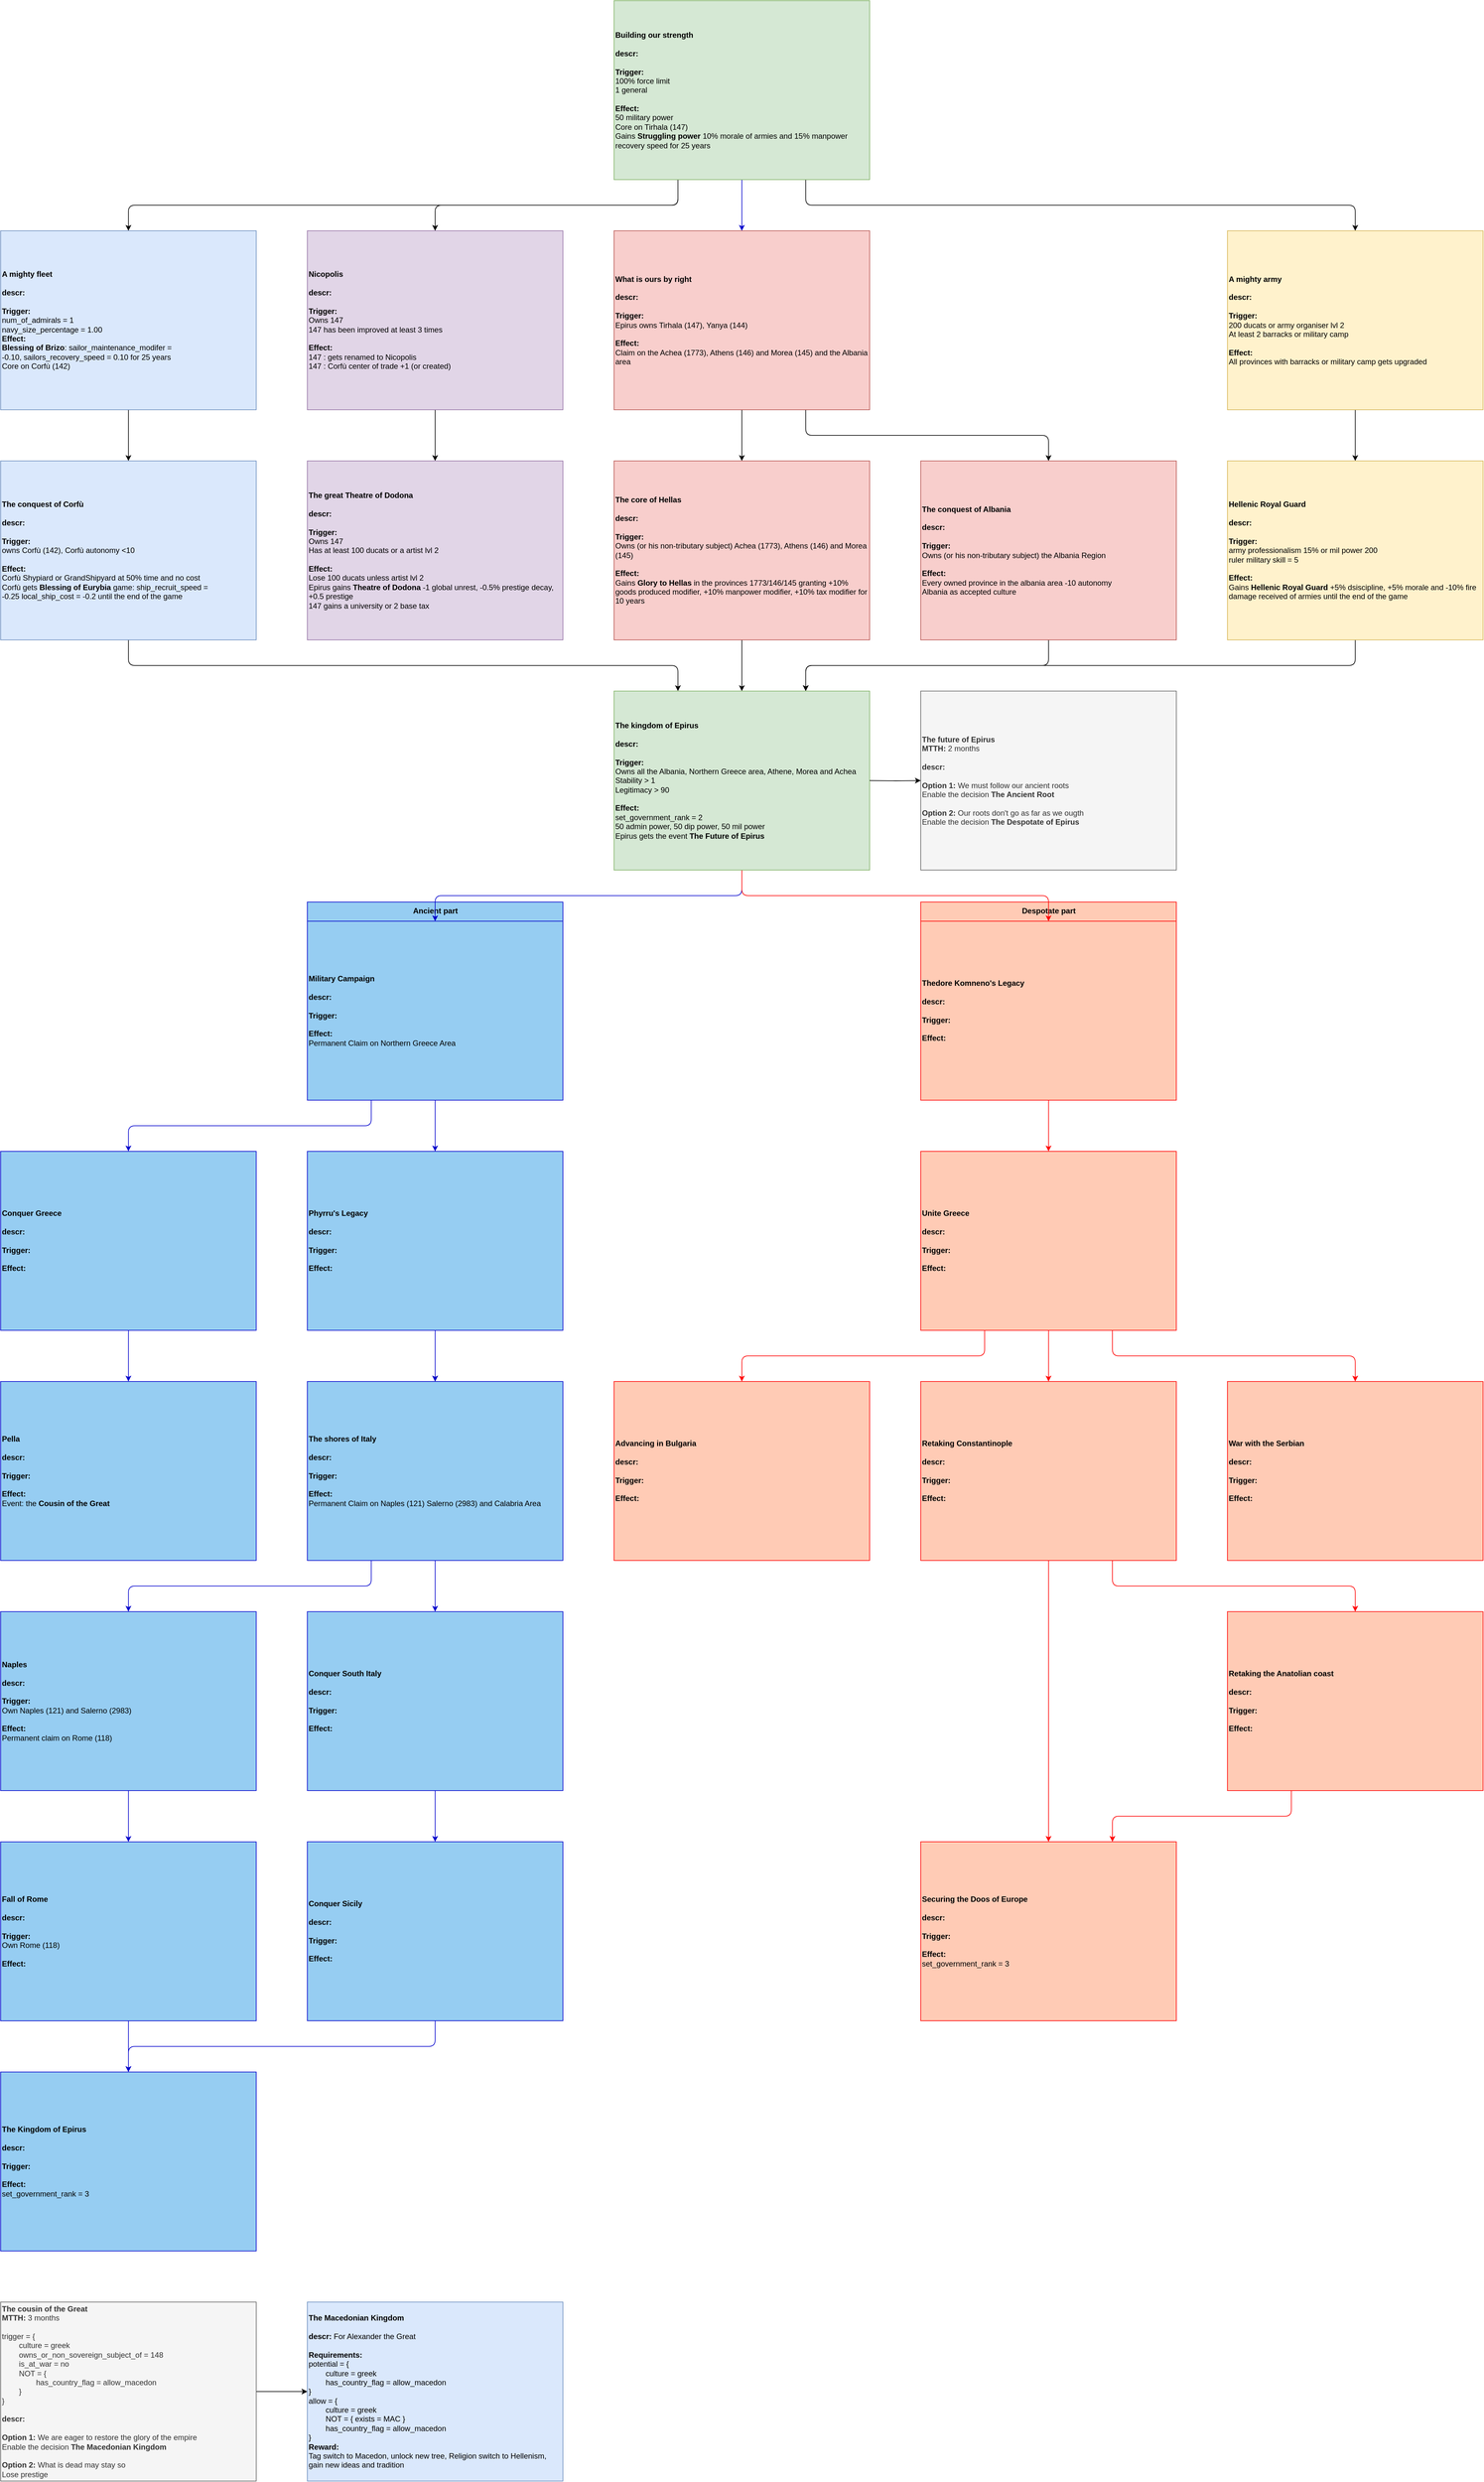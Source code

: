 <mxfile version="12.4.2" type="device" pages="1"><diagram id="JSD4XVhqdjZ0qdAwJBC-" name="Missions"><mxGraphModel dx="1422" dy="832" grid="1" gridSize="10" guides="1" tooltips="1" connect="1" arrows="1" fold="1" page="1" pageScale="1" pageWidth="850" pageHeight="1100" math="0" shadow="0"><root><mxCell id="0"/><mxCell id="doVmv96XuNLW7yNiqBIi-142" value="Despotate" style="" parent="0"/><mxCell id="XpWIWKuxL6OS8saGfY0u-14" style="edgeStyle=orthogonalEdgeStyle;rounded=0;orthogonalLoop=1;jettySize=auto;html=1;exitX=0.5;exitY=1;exitDx=0;exitDy=0;" parent="doVmv96XuNLW7yNiqBIi-142" edge="1"><mxGeometry relative="1" as="geometry"><mxPoint x="2119.667" y="1730" as="sourcePoint"/></mxGeometry></mxCell><mxCell id="XpWIWKuxL6OS8saGfY0u-13" style="edgeStyle=orthogonalEdgeStyle;rounded=0;orthogonalLoop=1;jettySize=auto;html=1;exitX=0.5;exitY=1;exitDx=0;exitDy=0;" parent="doVmv96XuNLW7yNiqBIi-142" edge="1"><mxGeometry relative="1" as="geometry"><mxPoint x="1639.667" y="1730" as="sourcePoint"/></mxGeometry></mxCell><mxCell id="XpWIWKuxL6OS8saGfY0u-12" style="edgeStyle=orthogonalEdgeStyle;rounded=0;orthogonalLoop=1;jettySize=auto;html=1;exitX=0.5;exitY=1;exitDx=0;exitDy=0;" parent="doVmv96XuNLW7yNiqBIi-142" edge="1"><mxGeometry relative="1" as="geometry"><mxPoint x="1518" y="2097" as="targetPoint"/></mxGeometry></mxCell><mxCell id="k0WbKt2_abI3EW-nsHpf-10" value="" style="edgeStyle=orthogonalEdgeStyle;orthogonalLoop=1;jettySize=auto;html=1;fillColor=#f8cecc;strokeColor=#FF0000;rounded=1;" parent="doVmv96XuNLW7yNiqBIi-142" source="doVmv96XuNLW7yNiqBIi-148" target="k0WbKt2_abI3EW-nsHpf-9" edge="1"><mxGeometry relative="1" as="geometry"/></mxCell><mxCell id="doVmv96XuNLW7yNiqBIi-148" value="&lt;b&gt;Thedore Komneno's Legacy&lt;/b&gt;&lt;br&gt;&lt;br&gt;&lt;b&gt;descr:&lt;/b&gt;&amp;nbsp;&lt;div align=&quot;left&quot;&gt;&lt;br&gt;&lt;/div&gt;&lt;div align=&quot;left&quot;&gt;&lt;b&gt;Trigger:&lt;/b&gt;&lt;/div&gt;&lt;div align=&quot;left&quot;&gt;&lt;br&gt;&lt;/div&gt;&lt;div align=&quot;left&quot;&gt;&lt;b&gt;Effect:&lt;/b&gt;&lt;/div&gt;" style="rounded=0;whiteSpace=wrap;align=left;html=1;fillColor=#FFCBB5;strokeColor=#FF0000;" parent="doVmv96XuNLW7yNiqBIi-142" vertex="1"><mxGeometry x="1440" y="1440" width="400" height="280" as="geometry"/></mxCell><mxCell id="k0WbKt2_abI3EW-nsHpf-12" value="" style="edgeStyle=orthogonalEdgeStyle;orthogonalLoop=1;jettySize=auto;html=1;fillColor=#f8cecc;strokeColor=#FF0000;exitX=0.25;exitY=1;exitDx=0;exitDy=0;rounded=1;" parent="doVmv96XuNLW7yNiqBIi-142" source="k0WbKt2_abI3EW-nsHpf-9" target="k0WbKt2_abI3EW-nsHpf-11" edge="1"><mxGeometry relative="1" as="geometry"><Array as="points"><mxPoint x="1540" y="2120"/><mxPoint x="1160" y="2120"/></Array><mxPoint x="1540" y="2100" as="sourcePoint"/></mxGeometry></mxCell><mxCell id="_F-QuhPBdY_H0ZQ0A55n-8" value="" style="edgeStyle=orthogonalEdgeStyle;orthogonalLoop=1;jettySize=auto;html=1;strokeColor=#FF0000;rounded=1;" parent="doVmv96XuNLW7yNiqBIi-142" source="k0WbKt2_abI3EW-nsHpf-9" target="k0WbKt2_abI3EW-nsHpf-13" edge="1"><mxGeometry relative="1" as="geometry"/></mxCell><mxCell id="_F-QuhPBdY_H0ZQ0A55n-9" style="edgeStyle=orthogonalEdgeStyle;orthogonalLoop=1;jettySize=auto;html=1;exitX=0.75;exitY=1;exitDx=0;exitDy=0;strokeColor=#FF0000;rounded=1;" parent="doVmv96XuNLW7yNiqBIi-142" source="k0WbKt2_abI3EW-nsHpf-9" target="k0WbKt2_abI3EW-nsHpf-15" edge="1"><mxGeometry relative="1" as="geometry"/></mxCell><mxCell id="k0WbKt2_abI3EW-nsHpf-9" value="&lt;b&gt;Unite Greece&lt;/b&gt;&lt;br&gt;&lt;br&gt;&lt;b&gt;descr:&lt;/b&gt;&amp;nbsp;&lt;div align=&quot;left&quot;&gt;&lt;br&gt;&lt;/div&gt;&lt;div align=&quot;left&quot;&gt;&lt;b&gt;Trigger:&lt;/b&gt;&lt;/div&gt;&lt;div align=&quot;left&quot;&gt;&lt;br&gt;&lt;/div&gt;&lt;div align=&quot;left&quot;&gt;&lt;b&gt;Effect:&lt;/b&gt;&lt;/div&gt;" style="rounded=0;whiteSpace=wrap;align=left;html=1;fillColor=#FFCBB5;strokeColor=#FF0000;" parent="doVmv96XuNLW7yNiqBIi-142" vertex="1"><mxGeometry x="1440" y="1800" width="400" height="280" as="geometry"/></mxCell><mxCell id="k0WbKt2_abI3EW-nsHpf-15" value="&lt;b&gt;War with the Serbian&lt;/b&gt;&lt;br&gt;&lt;br&gt;&lt;b&gt;descr:&lt;/b&gt;&amp;nbsp;&lt;div align=&quot;left&quot;&gt;&lt;br&gt;&lt;/div&gt;&lt;div align=&quot;left&quot;&gt;&lt;b&gt;Trigger:&lt;/b&gt;&lt;/div&gt;&lt;div align=&quot;left&quot;&gt;&lt;br&gt;&lt;/div&gt;&lt;div align=&quot;left&quot;&gt;&lt;b&gt;Effect:&lt;/b&gt;&lt;/div&gt;" style="rounded=0;whiteSpace=wrap;align=left;html=1;fillColor=#FFCBB5;strokeColor=#FF0000;" parent="doVmv96XuNLW7yNiqBIi-142" vertex="1"><mxGeometry x="1920" y="2160" width="400" height="280" as="geometry"/></mxCell><mxCell id="_F-QuhPBdY_H0ZQ0A55n-10" value="" style="edgeStyle=orthogonalEdgeStyle;orthogonalLoop=1;jettySize=auto;html=1;strokeColor=#FF0000;rounded=1;" parent="doVmv96XuNLW7yNiqBIi-142" source="k0WbKt2_abI3EW-nsHpf-13" target="k0WbKt2_abI3EW-nsHpf-19" edge="1"><mxGeometry relative="1" as="geometry"/></mxCell><mxCell id="_F-QuhPBdY_H0ZQ0A55n-11" style="edgeStyle=orthogonalEdgeStyle;orthogonalLoop=1;jettySize=auto;html=1;exitX=0.75;exitY=1;exitDx=0;exitDy=0;strokeColor=#FF0000;rounded=1;" parent="doVmv96XuNLW7yNiqBIi-142" source="k0WbKt2_abI3EW-nsHpf-13" target="k0WbKt2_abI3EW-nsHpf-17" edge="1"><mxGeometry relative="1" as="geometry"/></mxCell><mxCell id="k0WbKt2_abI3EW-nsHpf-13" value="&lt;b&gt;Retaking Constantinople&lt;/b&gt;&lt;br&gt;&lt;br&gt;&lt;b&gt;descr:&lt;/b&gt;&amp;nbsp;&lt;div align=&quot;left&quot;&gt;&lt;br&gt;&lt;/div&gt;&lt;div align=&quot;left&quot;&gt;&lt;b&gt;Trigger:&lt;/b&gt;&lt;/div&gt;&lt;div align=&quot;left&quot;&gt;&lt;br&gt;&lt;/div&gt;&lt;div align=&quot;left&quot;&gt;&lt;b&gt;Effect:&lt;/b&gt;&lt;/div&gt;" style="rounded=0;whiteSpace=wrap;align=left;html=1;fillColor=#FFCBB5;strokeColor=#FF0000;" parent="doVmv96XuNLW7yNiqBIi-142" vertex="1"><mxGeometry x="1440" y="2160" width="400" height="280" as="geometry"/></mxCell><mxCell id="k0WbKt2_abI3EW-nsHpf-19" value="&lt;b&gt;Securing the Doos of Europe&lt;/b&gt;&lt;br&gt;&lt;br&gt;&lt;b&gt;descr:&lt;/b&gt;&amp;nbsp;&lt;div align=&quot;left&quot;&gt;&lt;br&gt;&lt;/div&gt;&lt;div align=&quot;left&quot;&gt;&lt;b&gt;Trigger:&lt;/b&gt;&lt;/div&gt;&lt;div align=&quot;left&quot;&gt;&lt;br&gt;&lt;/div&gt;&lt;div align=&quot;left&quot;&gt;&lt;b&gt;Effect:&lt;/b&gt;&lt;/div&gt;&lt;div align=&quot;left&quot;&gt;set_government_rank = 3&lt;br&gt;&lt;/div&gt;" style="rounded=0;whiteSpace=wrap;align=left;html=1;fillColor=#FFCBB5;strokeColor=#FF0000;" parent="doVmv96XuNLW7yNiqBIi-142" vertex="1"><mxGeometry x="1440" y="2880" width="400" height="280" as="geometry"/></mxCell><mxCell id="NS1wi6EwU3-D58TCMAA_-5" style="edgeStyle=orthogonalEdgeStyle;orthogonalLoop=1;jettySize=auto;html=1;exitX=0.25;exitY=1;exitDx=0;exitDy=0;entryX=0.75;entryY=0;entryDx=0;entryDy=0;strokeColor=#FF0000;rounded=1;" parent="doVmv96XuNLW7yNiqBIi-142" source="k0WbKt2_abI3EW-nsHpf-17" target="k0WbKt2_abI3EW-nsHpf-19" edge="1"><mxGeometry relative="1" as="geometry"/></mxCell><mxCell id="k0WbKt2_abI3EW-nsHpf-17" value="&lt;b&gt;Retaking the Anatolian coast&lt;/b&gt;&lt;br&gt;&lt;br&gt;&lt;b&gt;descr:&lt;/b&gt;&amp;nbsp;&lt;div align=&quot;left&quot;&gt;&lt;br&gt;&lt;/div&gt;&lt;div align=&quot;left&quot;&gt;&lt;b&gt;Trigger:&lt;/b&gt;&lt;/div&gt;&lt;div align=&quot;left&quot;&gt;&lt;br&gt;&lt;/div&gt;&lt;div align=&quot;left&quot;&gt;&lt;b&gt;Effect:&lt;/b&gt;&lt;/div&gt;" style="rounded=0;whiteSpace=wrap;align=left;html=1;fillColor=#FFCBB5;strokeColor=#FF0000;" parent="doVmv96XuNLW7yNiqBIi-142" vertex="1"><mxGeometry x="1920" y="2520" width="400" height="280" as="geometry"/></mxCell><mxCell id="k0WbKt2_abI3EW-nsHpf-11" value="&lt;b&gt;Advancing in Bulgaria&lt;/b&gt;&lt;br&gt;&lt;br&gt;&lt;b&gt;descr:&lt;/b&gt;&amp;nbsp;&lt;div align=&quot;left&quot;&gt;&lt;br&gt;&lt;/div&gt;&lt;div align=&quot;left&quot;&gt;&lt;b&gt;Trigger:&lt;/b&gt;&lt;/div&gt;&lt;div align=&quot;left&quot;&gt;&lt;br&gt;&lt;/div&gt;&lt;div align=&quot;left&quot;&gt;&lt;b&gt;Effect:&lt;/b&gt;&lt;/div&gt;" style="rounded=0;whiteSpace=wrap;align=left;html=1;fillColor=#FFCBB5;strokeColor=#FF0000;" parent="doVmv96XuNLW7yNiqBIi-142" vertex="1"><mxGeometry x="960" y="2160" width="400" height="280" as="geometry"/></mxCell><mxCell id="XpWIWKuxL6OS8saGfY0u-16" style="edgeStyle=orthogonalEdgeStyle;orthogonalLoop=1;jettySize=auto;html=1;exitX=0.5;exitY=1;exitDx=0;exitDy=0;rounded=1;" parent="doVmv96XuNLW7yNiqBIi-142" source="doVmv96XuNLW7yNiqBIi-207" target="doVmv96XuNLW7yNiqBIi-200" edge="1"><mxGeometry relative="1" as="geometry"/></mxCell><mxCell id="XVp1xsooK0-aIgSXSD1Y-7" value="Despotate part" style="text;html=1;fontSize=12;align=center;fontStyle=1;fillColor=#FFCBB5;strokeColor=#FF0000;" parent="doVmv96XuNLW7yNiqBIi-142" vertex="1"><mxGeometry x="1440" y="1410" width="400" height="30" as="geometry"/></mxCell><mxCell id="doVmv96XuNLW7yNiqBIi-133" value="Ancient" style="" parent="0"/><mxCell id="XpWIWKuxL6OS8saGfY0u-19" style="edgeStyle=orthogonalEdgeStyle;rounded=1;orthogonalLoop=1;jettySize=auto;html=1;exitX=0.5;exitY=1;exitDx=0;exitDy=0;fillColor=#f8cecc;strokeColor=#0000CC;" parent="doVmv96XuNLW7yNiqBIi-133" source="doVmv96XuNLW7yNiqBIi-157" target="doVmv96XuNLW7yNiqBIi-135" edge="1"><mxGeometry relative="1" as="geometry"/></mxCell><mxCell id="doVmv96XuNLW7yNiqBIi-157" value="&lt;b&gt;Naples&lt;/b&gt;&lt;br&gt;&lt;br&gt;&lt;b&gt;descr:&lt;/b&gt;&amp;nbsp;&lt;div align=&quot;left&quot;&gt;&lt;br&gt;&lt;/div&gt;&lt;div align=&quot;left&quot;&gt;&lt;b&gt;Trigger:&lt;/b&gt;&lt;/div&gt;&lt;div align=&quot;left&quot;&gt;Own Naples (121) and Salerno (2983)&lt;/div&gt;&lt;div align=&quot;left&quot;&gt;&lt;br&gt;&lt;/div&gt;&lt;div align=&quot;left&quot;&gt;&lt;b&gt;Effect:&lt;/b&gt;&lt;/div&gt;&lt;div align=&quot;left&quot;&gt;Permanent claim on Rome (118)&lt;/div&gt;" style="rounded=0;whiteSpace=wrap;html=1;fillColor=#96CDF2;strokeColor=#0000CC;align=left;" parent="doVmv96XuNLW7yNiqBIi-133" vertex="1"><mxGeometry y="2520" width="400" height="280" as="geometry"/></mxCell><mxCell id="XpWIWKuxL6OS8saGfY0u-20" style="edgeStyle=orthogonalEdgeStyle;rounded=1;orthogonalLoop=1;jettySize=auto;html=1;exitX=0.5;exitY=1;exitDx=0;exitDy=0;fillColor=#f8cecc;strokeColor=#0000CC;" parent="doVmv96XuNLW7yNiqBIi-133" source="doVmv96XuNLW7yNiqBIi-135" target="doVmv96XuNLW7yNiqBIi-136" edge="1"><mxGeometry relative="1" as="geometry"/></mxCell><mxCell id="doVmv96XuNLW7yNiqBIi-135" value="&lt;b&gt;Fall of Rome&lt;/b&gt;&lt;br&gt;&lt;br&gt;&lt;b&gt;descr:&lt;/b&gt;&amp;nbsp;&lt;div align=&quot;left&quot;&gt;&lt;br&gt;&lt;/div&gt;&lt;div align=&quot;left&quot;&gt;&lt;b&gt;Trigger:&lt;/b&gt;&lt;/div&gt;&lt;div align=&quot;left&quot;&gt;Own Rome (118)&lt;/div&gt;&lt;div align=&quot;left&quot;&gt;&lt;br&gt;&lt;/div&gt;&lt;div align=&quot;left&quot;&gt;&lt;b&gt;Effect:&lt;/b&gt;&lt;/div&gt;" style="rounded=0;whiteSpace=wrap;html=1;fillColor=#96CDF2;strokeColor=#0000CC;align=left;" parent="doVmv96XuNLW7yNiqBIi-133" vertex="1"><mxGeometry y="2880.159" width="400" height="280" as="geometry"/></mxCell><mxCell id="doVmv96XuNLW7yNiqBIi-136" value="&lt;b&gt;The Kingdom of Epirus&lt;/b&gt;&lt;br&gt;&lt;br&gt;&lt;b&gt;descr:&lt;/b&gt;&amp;nbsp;&lt;div align=&quot;left&quot;&gt;&lt;br&gt;&lt;/div&gt;&lt;div align=&quot;left&quot;&gt;&lt;b&gt;Trigger:&lt;/b&gt;&lt;/div&gt;&lt;div align=&quot;left&quot;&gt;&lt;br&gt;&lt;/div&gt;&lt;div align=&quot;left&quot;&gt;&lt;b&gt;Effect:&lt;/b&gt;&lt;/div&gt;&lt;div align=&quot;left&quot;&gt;set_government_rank = 3&lt;br&gt;&lt;/div&gt;" style="rounded=0;whiteSpace=wrap;html=1;fillColor=#96CDF2;strokeColor=#0000CC;align=left;" parent="doVmv96XuNLW7yNiqBIi-133" vertex="1"><mxGeometry y="3240.159" width="400" height="280" as="geometry"/></mxCell><mxCell id="k0WbKt2_abI3EW-nsHpf-43" style="edgeStyle=orthogonalEdgeStyle;rounded=1;orthogonalLoop=1;jettySize=auto;html=1;exitX=0.5;exitY=1;exitDx=0;exitDy=0;fillColor=#f8cecc;strokeColor=#0000CC;" parent="doVmv96XuNLW7yNiqBIi-133" source="doVmv96XuNLW7yNiqBIi-200" target="doVmv96XuNLW7yNiqBIi-169" edge="1"><mxGeometry relative="1" as="geometry"/></mxCell><mxCell id="k0WbKt2_abI3EW-nsHpf-44" style="edgeStyle=orthogonalEdgeStyle;rounded=1;orthogonalLoop=1;jettySize=auto;html=1;exitX=0.25;exitY=1;exitDx=0;exitDy=0;fillColor=#f8cecc;strokeColor=#0000CC;" parent="doVmv96XuNLW7yNiqBIi-133" source="doVmv96XuNLW7yNiqBIi-200" target="doVmv96XuNLW7yNiqBIi-157" edge="1"><mxGeometry relative="1" as="geometry"/></mxCell><mxCell id="doVmv96XuNLW7yNiqBIi-200" value="&lt;b&gt;The shores of Italy&lt;/b&gt;&lt;br&gt;&lt;br&gt;&lt;b&gt;descr:&lt;/b&gt;&amp;nbsp;&lt;div align=&quot;left&quot;&gt;&lt;br&gt;&lt;/div&gt;&lt;div align=&quot;left&quot;&gt;&lt;b&gt;Trigger:&lt;/b&gt;&lt;/div&gt;&lt;div align=&quot;left&quot;&gt;&lt;br&gt;&lt;/div&gt;&lt;div align=&quot;left&quot;&gt;&lt;b&gt;Effect:&lt;/b&gt;&lt;/div&gt;&lt;div align=&quot;left&quot;&gt;Permanent Claim on Naples (121) Salerno (2983) and Calabria Area&lt;/div&gt;" style="rounded=0;whiteSpace=wrap;html=1;fillColor=#96CDF2;strokeColor=#0000CC;align=left;" parent="doVmv96XuNLW7yNiqBIi-133" vertex="1"><mxGeometry x="480" y="2160" width="400" height="280" as="geometry"/></mxCell><mxCell id="k0WbKt2_abI3EW-nsHpf-49" value="" style="edgeStyle=orthogonalEdgeStyle;rounded=1;orthogonalLoop=1;jettySize=auto;html=1;fillColor=#f8cecc;strokeColor=#0000CC;" parent="doVmv96XuNLW7yNiqBIi-133" source="doVmv96XuNLW7yNiqBIi-169" target="k0WbKt2_abI3EW-nsHpf-48" edge="1"><mxGeometry relative="1" as="geometry"/></mxCell><mxCell id="doVmv96XuNLW7yNiqBIi-169" value="&lt;b&gt;Conquer South Italy&lt;/b&gt;&lt;br&gt;&lt;br&gt;&lt;b&gt;descr:&lt;/b&gt;&amp;nbsp;&lt;div align=&quot;left&quot;&gt;&lt;br&gt;&lt;/div&gt;&lt;div align=&quot;left&quot;&gt;&lt;b&gt;Trigger:&lt;/b&gt;&lt;/div&gt;&lt;div align=&quot;left&quot;&gt;&lt;br&gt;&lt;/div&gt;&lt;div align=&quot;left&quot;&gt;&lt;b&gt;Effect:&lt;/b&gt;&lt;/div&gt;" style="rounded=0;whiteSpace=wrap;html=1;fillColor=#96CDF2;strokeColor=#0000CC;align=left;" parent="doVmv96XuNLW7yNiqBIi-133" vertex="1"><mxGeometry x="480" y="2520" width="400" height="280" as="geometry"/></mxCell><mxCell id="_F-QuhPBdY_H0ZQ0A55n-2" style="edgeStyle=orthogonalEdgeStyle;rounded=1;orthogonalLoop=1;jettySize=auto;html=1;exitX=0.5;exitY=1;exitDx=0;exitDy=0;strokeColor=#0000CC;" parent="doVmv96XuNLW7yNiqBIi-133" source="k0WbKt2_abI3EW-nsHpf-48" target="doVmv96XuNLW7yNiqBIi-136" edge="1"><mxGeometry relative="1" as="geometry"/></mxCell><mxCell id="k0WbKt2_abI3EW-nsHpf-48" value="&lt;b&gt;Conquer Sicily&lt;/b&gt;&lt;br&gt;&lt;br&gt;&lt;b&gt;descr:&lt;/b&gt;&amp;nbsp;&lt;div align=&quot;left&quot;&gt;&lt;br&gt;&lt;/div&gt;&lt;div align=&quot;left&quot;&gt;&lt;b&gt;Trigger:&lt;/b&gt;&lt;/div&gt;&lt;div align=&quot;left&quot;&gt;&lt;br&gt;&lt;/div&gt;&lt;div align=&quot;left&quot;&gt;&lt;b&gt;Effect:&lt;/b&gt;&lt;/div&gt;" style="rounded=0;whiteSpace=wrap;html=1;fillColor=#96CDF2;strokeColor=#0000CC;align=left;" parent="doVmv96XuNLW7yNiqBIi-133" vertex="1"><mxGeometry x="480" y="2880" width="400" height="280" as="geometry"/></mxCell><mxCell id="k0WbKt2_abI3EW-nsHpf-46" value="" style="edgeStyle=orthogonalEdgeStyle;rounded=1;orthogonalLoop=1;jettySize=auto;html=1;fillColor=#f8cecc;strokeColor=#0000CC;" parent="doVmv96XuNLW7yNiqBIi-133" source="doVmv96XuNLW7yNiqBIi-207" target="k0WbKt2_abI3EW-nsHpf-45" edge="1"><mxGeometry relative="1" as="geometry"/></mxCell><mxCell id="XVp1xsooK0-aIgSXSD1Y-1" style="edgeStyle=orthogonalEdgeStyle;rounded=1;orthogonalLoop=1;jettySize=auto;html=1;exitX=0.25;exitY=1;exitDx=0;exitDy=0;strokeColor=#0000CC;" parent="doVmv96XuNLW7yNiqBIi-133" source="doVmv96XuNLW7yNiqBIi-207" target="k0WbKt2_abI3EW-nsHpf-39" edge="1"><mxGeometry relative="1" as="geometry"/></mxCell><mxCell id="doVmv96XuNLW7yNiqBIi-207" value="&lt;div&gt;&lt;div&gt;&lt;b&gt;Military Campaign&lt;/b&gt;&lt;br&gt;&lt;br&gt;&lt;b&gt;descr:&lt;/b&gt;&amp;nbsp;&lt;div&gt;&lt;br&gt;&lt;/div&gt;&lt;div&gt;&lt;b&gt;Trigger:&lt;/b&gt;&lt;/div&gt;&lt;div&gt;&lt;br&gt;&lt;/div&gt;&lt;div&gt;&lt;b&gt;Effect:&lt;/b&gt;&lt;/div&gt;&lt;/div&gt;&lt;/div&gt;&lt;div&gt;Permanent Claim on Northern Greece Area&lt;/div&gt;" style="rounded=0;whiteSpace=wrap;html=1;align=left;fillColor=#96CDF2;strokeColor=#0000CC;shadow=0;glass=0;comic=0;" parent="doVmv96XuNLW7yNiqBIi-133" vertex="1"><mxGeometry x="480" y="1440" width="400" height="280" as="geometry"/></mxCell><mxCell id="k0WbKt2_abI3EW-nsHpf-47" value="" style="edgeStyle=orthogonalEdgeStyle;rounded=1;orthogonalLoop=1;jettySize=auto;html=1;fillColor=#f8cecc;strokeColor=#0000CC;" parent="doVmv96XuNLW7yNiqBIi-133" source="k0WbKt2_abI3EW-nsHpf-45" target="doVmv96XuNLW7yNiqBIi-200" edge="1"><mxGeometry relative="1" as="geometry"/></mxCell><mxCell id="k0WbKt2_abI3EW-nsHpf-45" value="&lt;div&gt;&lt;div&gt;&lt;b&gt;Phyrru's Legacy&lt;/b&gt;&lt;br&gt;&lt;br&gt;&lt;b&gt;descr:&lt;/b&gt;&amp;nbsp;&lt;div&gt;&lt;br&gt;&lt;/div&gt;&lt;div&gt;&lt;b&gt;Trigger:&lt;/b&gt;&lt;/div&gt;&lt;div&gt;&lt;br&gt;&lt;/div&gt;&lt;div&gt;&lt;b&gt;Effect:&lt;/b&gt;&lt;/div&gt;&lt;/div&gt;&lt;/div&gt;" style="rounded=0;whiteSpace=wrap;html=1;align=left;fillColor=#96CDF2;strokeColor=#0000CC;shadow=0;glass=0;comic=0;" parent="doVmv96XuNLW7yNiqBIi-133" vertex="1"><mxGeometry x="480" y="1800" width="400" height="280" as="geometry"/></mxCell><mxCell id="k0WbKt2_abI3EW-nsHpf-42" value="" style="edgeStyle=orthogonalEdgeStyle;rounded=1;orthogonalLoop=1;jettySize=auto;html=1;fillColor=#f8cecc;strokeColor=#0000CC;" parent="doVmv96XuNLW7yNiqBIi-133" source="k0WbKt2_abI3EW-nsHpf-39" target="k0WbKt2_abI3EW-nsHpf-41" edge="1"><mxGeometry relative="1" as="geometry"/></mxCell><mxCell id="k0WbKt2_abI3EW-nsHpf-39" value="&lt;div&gt;&lt;div&gt;&lt;b&gt;Conquer Greece&lt;/b&gt;&lt;br&gt;&lt;br&gt;&lt;b&gt;descr:&lt;/b&gt;&amp;nbsp;&lt;div&gt;&lt;br&gt;&lt;/div&gt;&lt;div&gt;&lt;b&gt;Trigger:&lt;/b&gt;&lt;/div&gt;&lt;div&gt;&lt;br&gt;&lt;/div&gt;&lt;div&gt;&lt;b&gt;Effect:&lt;/b&gt;&lt;/div&gt;&lt;/div&gt;&lt;/div&gt;" style="rounded=0;whiteSpace=wrap;html=1;align=left;fillColor=#96CDF2;strokeColor=#0000CC;shadow=0;glass=0;comic=0;" parent="doVmv96XuNLW7yNiqBIi-133" vertex="1"><mxGeometry y="1800" width="400" height="280" as="geometry"/></mxCell><mxCell id="k0WbKt2_abI3EW-nsHpf-41" value="&lt;div&gt;&lt;div&gt;&lt;b&gt;Pella&lt;/b&gt;&lt;br&gt;&lt;br&gt;&lt;b&gt;descr:&lt;/b&gt;&amp;nbsp;&lt;div&gt;&lt;br&gt;&lt;/div&gt;&lt;div&gt;&lt;b&gt;Trigger:&lt;/b&gt;&lt;/div&gt;&lt;div&gt;&lt;br&gt;&lt;/div&gt;&lt;div&gt;&lt;b&gt;Effect:&lt;/b&gt;&lt;/div&gt;&lt;/div&gt;&lt;/div&gt;&lt;div&gt;Event: the &lt;b&gt;Cousin of the Great&lt;/b&gt;&lt;/div&gt;" style="rounded=0;whiteSpace=wrap;html=1;align=left;fillColor=#96CDF2;strokeColor=#0000CC;shadow=0;glass=0;comic=0;" parent="doVmv96XuNLW7yNiqBIi-133" vertex="1"><mxGeometry y="2160" width="400" height="280" as="geometry"/></mxCell><mxCell id="XVp1xsooK0-aIgSXSD1Y-2" value="Ancient part" style="text;html=1;fontSize=12;align=center;fontStyle=1;fillColor=#96CDF2;strokeColor=#0000CC;" parent="doVmv96XuNLW7yNiqBIi-133" vertex="1"><mxGeometry x="480" y="1410" width="400" height="30" as="geometry"/></mxCell><mxCell id="NS1wi6EwU3-D58TCMAA_-3" style="edgeStyle=orthogonalEdgeStyle;rounded=1;orthogonalLoop=1;jettySize=auto;html=1;exitX=0.5;exitY=1;exitDx=0;exitDy=0;strokeColor=#0000CC;" parent="doVmv96XuNLW7yNiqBIi-133" source="7OjNnHxxJq4j9aL-d6-M-8" target="doVmv96XuNLW7yNiqBIi-207" edge="1"><mxGeometry relative="1" as="geometry"/></mxCell><mxCell id="1" value="Main" style="" parent="0"/><mxCell id="k0WbKt2_abI3EW-nsHpf-2" style="edgeStyle=orthogonalEdgeStyle;orthogonalLoop=1;jettySize=auto;html=1;exitX=0.5;exitY=1;exitDx=0;exitDy=0;rounded=1;" parent="1" source="wtVsXnpiRuxxbIqE9s_t-3" target="Y26h0f_wuVTDSehm1rrH-87" edge="1"><mxGeometry relative="1" as="geometry"/></mxCell><mxCell id="wtVsXnpiRuxxbIqE9s_t-3" value="&lt;b&gt;Nicopolis&lt;/b&gt;&lt;br&gt;&lt;br&gt;&lt;b&gt;descr:&lt;/b&gt;&amp;nbsp;&lt;div align=&quot;left&quot;&gt;&lt;br&gt;&lt;/div&gt;&lt;div align=&quot;left&quot;&gt;&lt;b&gt;Trigger:&lt;/b&gt;&lt;/div&gt;&lt;div align=&quot;left&quot;&gt;Owns 147&lt;/div&gt;&lt;div align=&quot;left&quot;&gt;147 has been improved at least 3 times&lt;/div&gt;&lt;div align=&quot;left&quot;&gt;&lt;b&gt;&lt;br&gt;&lt;/b&gt;&lt;/div&gt;&lt;div align=&quot;left&quot;&gt;&lt;b&gt;Effect:&lt;/b&gt;&lt;/div&gt;&lt;div align=&quot;left&quot;&gt;147 : gets renamed to Nicopolis&lt;/div&gt;&lt;div align=&quot;left&quot;&gt;147 : Corfù center of trade +1 (or created)&lt;br&gt;&lt;/div&gt;" style="rounded=0;whiteSpace=wrap;html=1;align=left;fillColor=#e1d5e7;strokeColor=#9673a6;" parent="1" vertex="1"><mxGeometry x="480" y="360" width="400" height="280" as="geometry"/></mxCell><mxCell id="_eqPtIQg1wHC0xkHdSVS-1" style="edgeStyle=orthogonalEdgeStyle;orthogonalLoop=1;jettySize=auto;html=1;exitX=0.25;exitY=1;exitDx=0;exitDy=0;rounded=1;" parent="1" source="Y26h0f_wuVTDSehm1rrH-1" target="Y26h0f_wuVTDSehm1rrH-27" edge="1"><mxGeometry relative="1" as="geometry"/></mxCell><mxCell id="_eqPtIQg1wHC0xkHdSVS-2" style="edgeStyle=orthogonalEdgeStyle;orthogonalLoop=1;jettySize=auto;html=1;exitX=0.75;exitY=1;exitDx=0;exitDy=0;rounded=1;" parent="1" source="Y26h0f_wuVTDSehm1rrH-1" target="Y26h0f_wuVTDSehm1rrH-6" edge="1"><mxGeometry relative="1" as="geometry"/></mxCell><mxCell id="k0WbKt2_abI3EW-nsHpf-1" style="edgeStyle=orthogonalEdgeStyle;orthogonalLoop=1;jettySize=auto;html=1;exitX=0.25;exitY=1;exitDx=0;exitDy=0;rounded=1;" parent="1" source="Y26h0f_wuVTDSehm1rrH-1" target="wtVsXnpiRuxxbIqE9s_t-3" edge="1"><mxGeometry relative="1" as="geometry"/></mxCell><mxCell id="K26pPz2fv6Pc3ZspI2oW-5" value="" style="edgeStyle=orthogonalEdgeStyle;orthogonalLoop=1;jettySize=auto;html=1;strokeColor=#0000CC;rounded=1;" parent="1" source="Y26h0f_wuVTDSehm1rrH-1" target="Y26h0f_wuVTDSehm1rrH-9" edge="1"><mxGeometry relative="1" as="geometry"/></mxCell><mxCell id="Y26h0f_wuVTDSehm1rrH-1" value="&lt;b&gt;Building our strength&lt;/b&gt;&lt;br&gt;&lt;br&gt;&lt;b&gt;descr:&lt;/b&gt;&amp;nbsp;&lt;div align=&quot;left&quot;&gt;&lt;br&gt;&lt;/div&gt;&lt;div align=&quot;left&quot;&gt;&lt;b&gt;Trigger:&lt;/b&gt;&lt;/div&gt;&lt;div align=&quot;left&quot;&gt;100% force limit&lt;/div&gt;&lt;div align=&quot;left&quot;&gt;1 general&lt;/div&gt;&lt;div align=&quot;left&quot;&gt;&lt;br&gt;&lt;/div&gt;&lt;div align=&quot;left&quot;&gt;&lt;b&gt;Effect:&lt;/b&gt;&lt;/div&gt;&lt;div align=&quot;left&quot;&gt;50 military power&lt;/div&gt;&lt;div align=&quot;left&quot;&gt;Core on Tirhala (147)&lt;/div&gt;&lt;div align=&quot;left&quot;&gt;Gains &lt;b&gt;Struggling power&amp;nbsp;&lt;/b&gt;10% morale of armies and 15% manpower recovery speed for 25 years&lt;/div&gt;" style="rounded=0;whiteSpace=wrap;html=1;align=left;fillColor=#d5e8d4;strokeColor=#82b366;" parent="1" vertex="1"><mxGeometry x="960" width="400" height="280" as="geometry"/></mxCell><mxCell id="k0WbKt2_abI3EW-nsHpf-4" value="" style="edgeStyle=orthogonalEdgeStyle;orthogonalLoop=1;jettySize=auto;html=1;rounded=1;" parent="1" source="Y26h0f_wuVTDSehm1rrH-6" target="k0WbKt2_abI3EW-nsHpf-3" edge="1"><mxGeometry relative="1" as="geometry"/></mxCell><mxCell id="Y26h0f_wuVTDSehm1rrH-6" value="&lt;div&gt;&lt;b&gt;A mighty army&lt;/b&gt;&lt;br&gt;&lt;br&gt;&lt;b&gt;descr:&lt;/b&gt;&amp;nbsp;&lt;div align=&quot;left&quot;&gt;&lt;br&gt;&lt;/div&gt;&lt;div align=&quot;left&quot;&gt;&lt;b&gt;Trigger:&lt;/b&gt;&lt;/div&gt;&lt;div align=&quot;left&quot;&gt;200 ducats or army organiser lvl&amp;nbsp;&lt;span&gt;2&lt;/span&gt;&lt;/div&gt;&lt;div align=&quot;left&quot;&gt;At least 2 barracks or military camp&lt;/div&gt;&lt;div align=&quot;left&quot;&gt;&lt;br&gt;&lt;/div&gt;&lt;div align=&quot;left&quot;&gt;&lt;b&gt;Effect:&lt;/b&gt;&lt;/div&gt;&lt;/div&gt;&lt;div align=&quot;left&quot;&gt;All provinces with barracks or military camp gets upgraded&lt;/div&gt;" style="rounded=0;whiteSpace=wrap;html=1;align=left;fillColor=#fff2cc;strokeColor=#d6b656;" parent="1" vertex="1"><mxGeometry x="1920" y="360" width="400" height="280" as="geometry"/></mxCell><mxCell id="K26pPz2fv6Pc3ZspI2oW-7" style="edgeStyle=orthogonalEdgeStyle;orthogonalLoop=1;jettySize=auto;html=1;exitX=0.5;exitY=1;exitDx=0;exitDy=0;entryX=0.75;entryY=0;entryDx=0;entryDy=0;strokeColor=#000000;rounded=1;" parent="1" source="k0WbKt2_abI3EW-nsHpf-3" target="7OjNnHxxJq4j9aL-d6-M-8" edge="1"><mxGeometry relative="1" as="geometry"/></mxCell><mxCell id="k0WbKt2_abI3EW-nsHpf-3" value="&lt;div&gt;&lt;b&gt;Hellenic Royal Guard&lt;/b&gt;&lt;br&gt;&lt;br&gt;&lt;b&gt;descr:&lt;/b&gt;&amp;nbsp;&lt;div align=&quot;left&quot;&gt;&lt;br&gt;&lt;/div&gt;&lt;div align=&quot;left&quot;&gt;&lt;b&gt;Trigger:&lt;/b&gt;&lt;/div&gt;&lt;div align=&quot;left&quot;&gt;army professionalism 15% or mil power 200&lt;/div&gt;&lt;div align=&quot;left&quot;&gt;ruler military skill = 5&lt;/div&gt;&lt;div align=&quot;left&quot;&gt;&lt;br&gt;&lt;/div&gt;&lt;div align=&quot;left&quot;&gt;&lt;b&gt;Effect:&lt;/b&gt;&lt;/div&gt;&lt;/div&gt;&lt;div align=&quot;left&quot;&gt;Gains &lt;b&gt;Hellenic Royal Guard&lt;/b&gt;&amp;nbsp;+5% dsiscipline, +5% morale and -10% fire damage received of armies until the end of the game&lt;/div&gt;" style="rounded=0;whiteSpace=wrap;html=1;align=left;fillColor=#fff2cc;strokeColor=#d6b656;" parent="1" vertex="1"><mxGeometry x="1920" y="720" width="400" height="280" as="geometry"/></mxCell><mxCell id="Y26h0f_wuVTDSehm1rrH-75" value="" style="edgeStyle=orthogonalEdgeStyle;rounded=0;orthogonalLoop=1;jettySize=auto;html=1;" parent="1" edge="1"><mxGeometry relative="1" as="geometry"><mxPoint x="1340" y="1680.071" as="sourcePoint"/></mxGeometry></mxCell><mxCell id="Y26h0f_wuVTDSehm1rrH-77" style="edgeStyle=orthogonalEdgeStyle;rounded=0;orthogonalLoop=1;jettySize=auto;html=1;" parent="1" edge="1"><mxGeometry relative="1" as="geometry"><Array as="points"><mxPoint x="1340" y="1720"/><mxPoint x="900" y="1720"/></Array><mxPoint x="1342.857" y="1680.071" as="sourcePoint"/></mxGeometry></mxCell><mxCell id="Y26h0f_wuVTDSehm1rrH-79" style="edgeStyle=orthogonalEdgeStyle;rounded=0;orthogonalLoop=1;jettySize=auto;html=1;" parent="1" edge="1"><mxGeometry relative="1" as="geometry"><Array as="points"><mxPoint x="1340" y="1720"/><mxPoint x="460" y="1720"/></Array><mxPoint x="1342.857" y="1680.071" as="sourcePoint"/></mxGeometry></mxCell><mxCell id="Y26h0f_wuVTDSehm1rrH-83" style="edgeStyle=orthogonalEdgeStyle;rounded=0;orthogonalLoop=1;jettySize=auto;html=1;" parent="1" edge="1"><mxGeometry relative="1" as="geometry"><Array as="points"><mxPoint x="1340" y="2120"/><mxPoint x="900" y="2120"/></Array><mxPoint x="1342.857" y="2080.071" as="sourcePoint"/></mxGeometry></mxCell><mxCell id="_eqPtIQg1wHC0xkHdSVS-5" style="edgeStyle=orthogonalEdgeStyle;orthogonalLoop=1;jettySize=auto;html=1;exitX=0.5;exitY=1;exitDx=0;exitDy=0;rounded=1;" parent="1" source="Y26h0f_wuVTDSehm1rrH-9" target="Y26h0f_wuVTDSehm1rrH-71" edge="1"><mxGeometry relative="1" as="geometry"/></mxCell><mxCell id="K26pPz2fv6Pc3ZspI2oW-6" style="edgeStyle=orthogonalEdgeStyle;orthogonalLoop=1;jettySize=auto;html=1;exitX=0.75;exitY=1;exitDx=0;exitDy=0;strokeColor=#000000;rounded=1;" parent="1" source="Y26h0f_wuVTDSehm1rrH-9" target="7OjNnHxxJq4j9aL-d6-M-1" edge="1"><mxGeometry relative="1" as="geometry"/></mxCell><mxCell id="Y26h0f_wuVTDSehm1rrH-9" value="&lt;div align=&quot;left&quot;&gt;&lt;b&gt;What is ours by right&lt;/b&gt;&lt;br&gt;&lt;br&gt;&lt;b&gt;descr:&lt;/b&gt;&amp;nbsp;&lt;div align=&quot;left&quot;&gt;&lt;br&gt;&lt;/div&gt;&lt;div align=&quot;left&quot;&gt;&lt;b&gt;Trigger:&lt;/b&gt;&lt;/div&gt;&lt;div align=&quot;left&quot;&gt;Epirus owns Tirhala (147), Yanya (144)&lt;/div&gt;&lt;div align=&quot;left&quot;&gt;&lt;br&gt;&lt;/div&gt;&lt;div align=&quot;left&quot;&gt;&lt;b&gt;Effect:&lt;/b&gt;&lt;/div&gt;&lt;div align=&quot;left&quot;&gt;Claim on the Achea (1773), Athens (146) and Morea (145) and the Albania area&lt;/div&gt;&lt;/div&gt;" style="rounded=0;whiteSpace=wrap;html=1;align=left;fillColor=#f8cecc;strokeColor=#b85450;" parent="1" vertex="1"><mxGeometry x="960" y="360" width="400" height="280" as="geometry"/></mxCell><mxCell id="7OjNnHxxJq4j9aL-d6-M-10" style="edgeStyle=orthogonalEdgeStyle;orthogonalLoop=1;jettySize=auto;html=1;exitX=0.5;exitY=1;exitDx=0;exitDy=0;entryX=0.75;entryY=0;entryDx=0;entryDy=0;rounded=1;" parent="1" source="7OjNnHxxJq4j9aL-d6-M-1" target="7OjNnHxxJq4j9aL-d6-M-8" edge="1"><mxGeometry relative="1" as="geometry"/></mxCell><mxCell id="7OjNnHxxJq4j9aL-d6-M-1" value="&lt;div align=&quot;left&quot;&gt;&lt;b&gt;The conquest of Albania&lt;/b&gt;&lt;br&gt;&lt;br&gt;&lt;b&gt;descr:&lt;/b&gt;&amp;nbsp;&lt;div align=&quot;left&quot;&gt;&lt;br&gt;&lt;/div&gt;&lt;div align=&quot;left&quot;&gt;&lt;b&gt;Trigger:&lt;/b&gt;&lt;/div&gt;&lt;div align=&quot;left&quot;&gt;Owns (or his non-tributary subject) the Albania Region&lt;br&gt;&lt;/div&gt;&lt;div align=&quot;left&quot;&gt;&lt;br&gt;&lt;/div&gt;&lt;div align=&quot;left&quot;&gt;&lt;b&gt;Effect:&lt;/b&gt;&lt;/div&gt;&lt;div align=&quot;left&quot;&gt;Every owned province in the albania area -10 autonomy&lt;/div&gt;&lt;div align=&quot;left&quot;&gt;Albania as accepted culture&lt;/div&gt;&lt;/div&gt;" style="rounded=0;whiteSpace=wrap;html=1;align=left;fillColor=#f8cecc;strokeColor=#b85450;" parent="1" vertex="1"><mxGeometry x="1440" y="720" width="400" height="280" as="geometry"/></mxCell><mxCell id="_eqPtIQg1wHC0xkHdSVS-11" style="edgeStyle=orthogonalEdgeStyle;orthogonalLoop=1;jettySize=auto;html=1;exitX=0.5;exitY=1;exitDx=0;exitDy=0;rounded=1;" parent="1" source="Y26h0f_wuVTDSehm1rrH-27" target="Y26h0f_wuVTDSehm1rrH-34" edge="1"><mxGeometry relative="1" as="geometry"/></mxCell><mxCell id="Y26h0f_wuVTDSehm1rrH-27" value="&lt;div align=&quot;left&quot;&gt;&lt;b&gt;A mighty fleet&lt;/b&gt;&lt;br&gt;&lt;br&gt;&lt;b&gt;descr:&lt;/b&gt;&amp;nbsp;&lt;div align=&quot;left&quot;&gt;&lt;br&gt;&lt;/div&gt;&lt;div align=&quot;left&quot;&gt;&lt;b&gt;Trigger:&lt;/b&gt;&lt;/div&gt;&lt;div align=&quot;left&quot;&gt;&lt;div align=&quot;left&quot;&gt;num_of_admirals = 1&lt;/div&gt;&lt;div align=&quot;left&quot;&gt;navy_size_percentage = 1.00&lt;/div&gt;&lt;/div&gt;&lt;div align=&quot;left&quot;&gt;&lt;b&gt;Effect:&lt;/b&gt;&lt;/div&gt;&lt;div align=&quot;left&quot;&gt;&lt;b&gt;Blessing of Brizo&lt;/b&gt;:&amp;nbsp;&lt;span&gt;sailor_maintenance_modifer = -0.10,&amp;nbsp;&lt;/span&gt;&lt;span&gt;sailors_recovery_speed = 0.10 for 25 years&lt;/span&gt;&lt;/div&gt;&lt;div align=&quot;left&quot;&gt;Core on Corfù (142)&lt;/div&gt;&lt;/div&gt;" style="rounded=0;whiteSpace=wrap;html=1;align=left;fillColor=#dae8fc;strokeColor=#6c8ebf;" parent="1" vertex="1"><mxGeometry y="360" width="400" height="280" as="geometry"/></mxCell><mxCell id="NS1wi6EwU3-D58TCMAA_-2" style="edgeStyle=orthogonalEdgeStyle;orthogonalLoop=1;jettySize=auto;html=1;exitX=0.5;exitY=1;exitDx=0;exitDy=0;entryX=0.25;entryY=0;entryDx=0;entryDy=0;rounded=1;" parent="1" source="Y26h0f_wuVTDSehm1rrH-34" target="7OjNnHxxJq4j9aL-d6-M-8" edge="1"><mxGeometry relative="1" as="geometry"/></mxCell><mxCell id="Y26h0f_wuVTDSehm1rrH-34" value="&lt;div align=&quot;left&quot;&gt;&lt;b&gt;The conquest of Corfù&lt;/b&gt;&lt;br&gt;&lt;br&gt;&lt;b&gt;descr:&lt;/b&gt;&amp;nbsp;&lt;div align=&quot;left&quot;&gt;&lt;br&gt;&lt;/div&gt;&lt;div align=&quot;left&quot;&gt;&lt;b&gt;Trigger:&lt;/b&gt;&lt;/div&gt;&lt;div align=&quot;left&quot;&gt;owns Corfù (142), Corfù autonomy &amp;lt;10&lt;/div&gt;&lt;div align=&quot;left&quot;&gt;&lt;b&gt;&lt;br&gt;&lt;/b&gt;&lt;/div&gt;&lt;div align=&quot;left&quot;&gt;&lt;b&gt;Effect:&lt;/b&gt;&lt;/div&gt;&lt;div align=&quot;left&quot;&gt;Corfù Shypiard or GrandShipyard at 50% time and no cost&lt;/div&gt;&lt;div align=&quot;left&quot;&gt;Corfù gets &lt;b&gt;Blessing of Eurybia&lt;/b&gt;&amp;nbsp;game:&amp;nbsp;&lt;span&gt;ship_recruit_speed = -0.25&amp;nbsp;&lt;/span&gt;&lt;span&gt;local_ship_cost = -0.2 until the end of the game&lt;/span&gt;&lt;/div&gt;&lt;/div&gt;" style="rounded=0;whiteSpace=wrap;html=1;align=left;fillColor=#dae8fc;strokeColor=#6c8ebf;" parent="1" vertex="1"><mxGeometry y="720" width="400" height="280" as="geometry"/></mxCell><mxCell id="K26pPz2fv6Pc3ZspI2oW-8" value="" style="edgeStyle=orthogonalEdgeStyle;orthogonalLoop=1;jettySize=auto;html=1;strokeColor=#000000;rounded=1;" parent="1" source="Y26h0f_wuVTDSehm1rrH-71" target="7OjNnHxxJq4j9aL-d6-M-8" edge="1"><mxGeometry relative="1" as="geometry"/></mxCell><mxCell id="Y26h0f_wuVTDSehm1rrH-71" value="&lt;div align=&quot;left&quot;&gt;&lt;b&gt;The core of Hellas&lt;/b&gt;&lt;br&gt;&lt;br&gt;&lt;b&gt;descr:&lt;/b&gt;&amp;nbsp;&lt;div align=&quot;left&quot;&gt;&lt;br&gt;&lt;/div&gt;&lt;div align=&quot;left&quot;&gt;&lt;b&gt;Trigger:&lt;/b&gt;&lt;/div&gt;&lt;div align=&quot;left&quot;&gt;Owns (or his non-tributary subject) Achea (1773), Athens (146) and Morea (145)&lt;br&gt;&lt;/div&gt;&lt;div align=&quot;left&quot;&gt;&lt;br&gt;&lt;/div&gt;&lt;div align=&quot;left&quot;&gt;&lt;b&gt;Effect:&lt;/b&gt;&lt;/div&gt;&lt;div align=&quot;left&quot;&gt;Gains&amp;nbsp;&lt;b&gt;Glory to Hellas&lt;/b&gt;&amp;nbsp;in the provinces 1773/146/145 granting +10% goods produced modifier, +10% manpower modifier, +10% tax modifier&amp;nbsp;for 10 years&lt;/div&gt;&lt;/div&gt;" style="rounded=0;whiteSpace=wrap;html=1;align=left;fillColor=#f8cecc;strokeColor=#b85450;" parent="1" vertex="1"><mxGeometry x="960.0" y="720" width="400" height="280" as="geometry"/></mxCell><mxCell id="k0WbKt2_abI3EW-nsHpf-8" style="edgeStyle=orthogonalEdgeStyle;orthogonalLoop=1;jettySize=auto;html=1;exitX=0.5;exitY=1;exitDx=0;exitDy=0;strokeColor=#FF0000;rounded=1;" parent="1" source="7OjNnHxxJq4j9aL-d6-M-8" target="doVmv96XuNLW7yNiqBIi-148" edge="1"><mxGeometry relative="1" as="geometry"/></mxCell><mxCell id="7OjNnHxxJq4j9aL-d6-M-8" value="&lt;div align=&quot;left&quot;&gt;&lt;b&gt;The kingdom of Epirus&lt;/b&gt;&lt;br&gt;&lt;br&gt;&lt;b&gt;descr:&lt;/b&gt;&amp;nbsp;&lt;div align=&quot;left&quot;&gt;&lt;br&gt;&lt;/div&gt;&lt;div align=&quot;left&quot;&gt;&lt;b&gt;Trigger:&lt;/b&gt;&lt;/div&gt;&lt;div align=&quot;left&quot;&gt;Owns all the Albania, Northern Greece area, Athene, Morea and Achea&lt;/div&gt;&lt;div align=&quot;left&quot;&gt;Stability &amp;gt; 1&lt;/div&gt;&lt;div align=&quot;left&quot;&gt;Legitimacy &amp;gt; 90&lt;/div&gt;&lt;div align=&quot;left&quot;&gt;&lt;br&gt;&lt;/div&gt;&lt;div align=&quot;left&quot;&gt;&lt;b&gt;Effect:&lt;/b&gt;&lt;/div&gt;&lt;div align=&quot;left&quot;&gt;set_government_rank = 2&lt;/div&gt;&lt;div align=&quot;left&quot;&gt;50 admin power, 50 dip power, 50 mil power&lt;/div&gt;&lt;div align=&quot;left&quot;&gt;Epirus gets the event &lt;b&gt;The Future of Epirus&lt;/b&gt;&lt;/div&gt;&lt;/div&gt;" style="rounded=0;whiteSpace=wrap;html=1;align=left;fillColor=#d5e8d4;strokeColor=#82b366;" parent="1" vertex="1"><mxGeometry x="960.0" y="1080" width="400" height="280" as="geometry"/></mxCell><mxCell id="Y26h0f_wuVTDSehm1rrH-82" style="edgeStyle=orthogonalEdgeStyle;rounded=0;orthogonalLoop=1;jettySize=auto;html=1;" parent="1" edge="1"><mxGeometry relative="1" as="geometry"><mxPoint x="900" y="2080" as="sourcePoint"/></mxGeometry></mxCell><mxCell id="Y26h0f_wuVTDSehm1rrH-81" style="edgeStyle=orthogonalEdgeStyle;rounded=0;orthogonalLoop=1;jettySize=auto;html=1;" parent="1" edge="1"><mxGeometry relative="1" as="geometry"><Array as="points"><mxPoint x="460" y="2120"/><mxPoint x="900" y="2120"/></Array><mxPoint x="457.143" y="2080" as="sourcePoint"/></mxGeometry></mxCell><mxCell id="Y26h0f_wuVTDSehm1rrH-87" value="&lt;b&gt;The great Theatre of Dodona&lt;/b&gt;&lt;br&gt;&lt;br&gt;&lt;b&gt;descr:&lt;/b&gt;&amp;nbsp;&lt;div align=&quot;left&quot;&gt;&lt;br&gt;&lt;/div&gt;&lt;div align=&quot;left&quot;&gt;&lt;b&gt;Trigger:&lt;/b&gt;&lt;/div&gt;&lt;div align=&quot;left&quot;&gt;Owns 147&lt;/div&gt;&lt;div align=&quot;left&quot;&gt;Has at least 100 ducats or a artist lvl 2&lt;/div&gt;&lt;div align=&quot;left&quot;&gt;&lt;b&gt;&lt;br&gt;&lt;/b&gt;&lt;/div&gt;&lt;div align=&quot;left&quot;&gt;&lt;b&gt;Effect:&lt;/b&gt;&lt;/div&gt;&lt;div align=&quot;left&quot;&gt;Lose 100 ducats unless artist lvl 2&lt;/div&gt;&lt;div align=&quot;left&quot;&gt;Epirus gains &lt;b&gt;Theatre of Dodona&lt;/b&gt;&amp;nbsp;-1 global unrest, -0.5% prestige decay, +0.5 prestige&lt;/div&gt;&lt;div align=&quot;left&quot;&gt;147 gains a university or 2 base tax&lt;/div&gt;" style="rounded=0;whiteSpace=wrap;html=1;align=left;fillColor=#e1d5e7;strokeColor=#9673a6;" parent="1" vertex="1"><mxGeometry x="480" y="720" width="400" height="280" as="geometry"/></mxCell><mxCell id="doVmv96XuNLW7yNiqBIi-128" style="edgeStyle=orthogonalEdgeStyle;rounded=0;orthogonalLoop=1;jettySize=auto;html=1;exitX=0.5;exitY=1;exitDx=0;exitDy=0;entryX=0.5;entryY=0;entryDx=0;entryDy=0;" parent="1" edge="1"><mxGeometry relative="1" as="geometry"><mxPoint x="1778.571" y="1292.714" as="sourcePoint"/></mxGeometry></mxCell><mxCell id="doVmv96XuNLW7yNiqBIi-126" style="edgeStyle=orthogonalEdgeStyle;rounded=0;orthogonalLoop=1;jettySize=auto;html=1;exitX=0.5;exitY=1;exitDx=0;exitDy=0;entryX=0.5;entryY=0;entryDx=0;entryDy=0;" parent="1" edge="1"><mxGeometry relative="1" as="geometry"><mxPoint x="1778.571" y="1657.0" as="sourcePoint"/></mxGeometry></mxCell><mxCell id="NhiECctD-s8pzpQh2Z91-1" style="edgeStyle=orthogonalEdgeStyle;rounded=1;orthogonalLoop=1;jettySize=auto;html=1;" parent="1" source="NhiECctD-s8pzpQh2Z91-2" target="NhiECctD-s8pzpQh2Z91-3" edge="1"><mxGeometry relative="1" as="geometry"/></mxCell><mxCell id="NhiECctD-s8pzpQh2Z91-2" value="&lt;div align=&quot;left&quot;&gt;&lt;b&gt;The cousin of the Great&lt;/b&gt;&lt;/div&gt;&lt;div align=&quot;left&quot;&gt;&lt;b&gt;MTTH:&lt;/b&gt;&amp;nbsp;3 months&lt;/div&gt;&lt;div align=&quot;left&quot;&gt;&lt;br&gt;&lt;/div&gt;&lt;div align=&quot;left&quot;&gt;&lt;div align=&quot;left&quot;&gt;trigger = {&lt;/div&gt;&lt;div align=&quot;left&quot;&gt;&lt;span style=&quot;white-space: pre&quot;&gt;&#9;&lt;/span&gt;culture = greek&lt;/div&gt;&lt;div align=&quot;left&quot;&gt;&lt;span style=&quot;white-space: pre&quot;&gt;&#9;&lt;/span&gt;owns_or_non_sovereign_subject_of = 148&lt;/div&gt;&lt;div align=&quot;left&quot;&gt;&lt;span style=&quot;white-space: pre&quot;&gt;&#9;&lt;/span&gt;is_at_war = no&lt;/div&gt;&lt;div align=&quot;left&quot;&gt;&lt;span style=&quot;white-space: pre&quot;&gt;&#9;&lt;/span&gt;NOT = {&lt;/div&gt;&lt;div align=&quot;left&quot;&gt;&lt;span style=&quot;white-space: pre&quot;&gt;&#9;&#9;&lt;/span&gt;has_country_flag = allow_macedon&lt;/div&gt;&lt;div align=&quot;left&quot;&gt;&lt;span style=&quot;white-space: pre&quot;&gt;&#9;&lt;/span&gt;}&lt;/div&gt;&lt;div align=&quot;left&quot;&gt;}&lt;/div&gt;&lt;/div&gt;&lt;div align=&quot;left&quot;&gt;&lt;br&gt;&lt;/div&gt;&lt;div align=&quot;left&quot;&gt;&lt;b&gt;descr:&lt;/b&gt;&amp;nbsp;&lt;/div&gt;&lt;div align=&quot;left&quot;&gt;&lt;br&gt;&lt;/div&gt;&lt;div align=&quot;left&quot;&gt;&lt;b&gt;Option 1:&lt;/b&gt; We are eager to restore the glory of the empire&lt;/div&gt;&lt;div align=&quot;left&quot;&gt;Enable the decision&amp;nbsp;&lt;b&gt;The Macedonian Kingdom&lt;/b&gt;&lt;/div&gt;&lt;div align=&quot;left&quot;&gt;&lt;br&gt;&lt;/div&gt;&lt;div align=&quot;left&quot;&gt;&lt;b&gt;Option 2:&lt;/b&gt;&amp;nbsp;What is dead may stay so&lt;/div&gt;&lt;div align=&quot;left&quot;&gt;Lose prestige&lt;/div&gt;" style="rounded=0;whiteSpace=wrap;html=1;align=left;fillColor=#f5f5f5;strokeColor=#666666;fontColor=#333333;" parent="1" vertex="1"><mxGeometry y="3600" width="400" height="280" as="geometry"/></mxCell><mxCell id="NhiECctD-s8pzpQh2Z91-3" value="&lt;b&gt;The Macedonian Kingdom&lt;/b&gt;&lt;br&gt;&lt;br&gt;&lt;b&gt;descr:&lt;/b&gt;&amp;nbsp;For Alexander the Great&lt;br&gt;&lt;br&gt;&lt;b&gt;Requirements:&lt;/b&gt;&lt;br&gt;&lt;div&gt;potential = {&lt;/div&gt;&lt;div&gt;&lt;span style=&quot;white-space: pre&quot;&gt;&#9;&lt;/span&gt;culture = greek&lt;/div&gt;&lt;div&gt;&lt;span style=&quot;white-space: pre&quot;&gt;&#9;&lt;/span&gt;has_country_flag = allow_macedon&lt;/div&gt;&lt;div&gt;}&lt;/div&gt;&lt;div&gt;allow = {&lt;/div&gt;&lt;div&gt;&lt;span style=&quot;white-space: pre&quot;&gt;&#9;&lt;/span&gt;culture = greek&lt;/div&gt;&lt;div&gt;&lt;span style=&quot;white-space: pre&quot;&gt;&#9;&lt;/span&gt;NOT = { exists = MAC }&lt;/div&gt;&lt;div&gt;&lt;span style=&quot;white-space: pre&quot;&gt;&#9;&lt;/span&gt;has_country_flag = allow_macedon&lt;/div&gt;&lt;div&gt;}&lt;/div&gt;&lt;b&gt;Reward:&lt;/b&gt;&amp;nbsp;&lt;br&gt;Tag switch to Macedon, unlock new tree, Religion switch to Hellenism, gain new ideas and tradition" style="rounded=0;whiteSpace=wrap;html=1;align=left;fillColor=#dae8fc;strokeColor=#6c8ebf;" parent="1" vertex="1"><mxGeometry x="480" y="3600" width="400" height="280" as="geometry"/></mxCell><mxCell id="NhiECctD-s8pzpQh2Z91-4" value="&lt;div align=&quot;left&quot;&gt;&lt;b&gt;The future of Epirus&lt;/b&gt;&lt;/div&gt;&lt;div align=&quot;left&quot;&gt;&lt;b&gt;MTTH:&lt;/b&gt;&amp;nbsp;2 months&lt;/div&gt;&lt;div align=&quot;left&quot;&gt;&lt;br&gt;&lt;/div&gt;&lt;div align=&quot;left&quot;&gt;&lt;b&gt;descr:&lt;/b&gt;&amp;nbsp;&lt;/div&gt;&lt;div align=&quot;left&quot;&gt;&lt;br&gt;&lt;/div&gt;&lt;div align=&quot;left&quot;&gt;&lt;b&gt;Option 1:&lt;/b&gt; We must follow our ancient roots&lt;/div&gt;&lt;div align=&quot;left&quot;&gt;Enable the decision &lt;b&gt;The Ancient Root&lt;/b&gt;&lt;/div&gt;&lt;div align=&quot;left&quot;&gt;&lt;br&gt;&lt;/div&gt;&lt;div align=&quot;left&quot;&gt;&lt;b&gt;Option 2:&lt;/b&gt;&amp;nbsp;Our roots don't go as far as we ougth&lt;/div&gt;&lt;div align=&quot;left&quot;&gt;Enable the decision &lt;b&gt;The Despotate of Epirus&lt;/b&gt;&lt;br&gt;&lt;/div&gt;" style="rounded=0;whiteSpace=wrap;html=1;align=left;fillColor=#f5f5f5;strokeColor=#666666;fontColor=#333333;" parent="1" vertex="1"><mxGeometry x="1440" y="1080" width="400" height="280" as="geometry"/></mxCell><mxCell id="NhiECctD-s8pzpQh2Z91-5" style="edgeStyle=orthogonalEdgeStyle;rounded=1;orthogonalLoop=1;jettySize=auto;html=1;" parent="1" target="NhiECctD-s8pzpQh2Z91-4" edge="1"><mxGeometry relative="1" as="geometry"><mxPoint x="1360" y="1220.0" as="sourcePoint"/></mxGeometry></mxCell></root></mxGraphModel></diagram></mxfile>